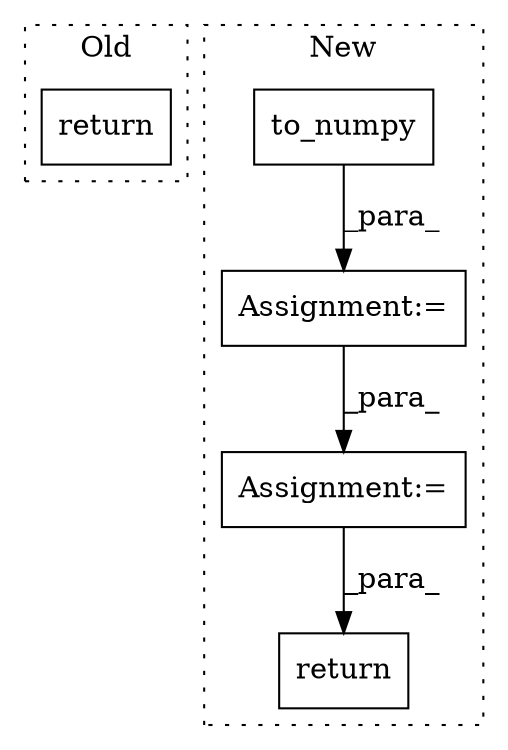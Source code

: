 digraph G {
subgraph cluster0 {
1 [label="return" a="41" s="4948" l="7" shape="box"];
label = "Old";
style="dotted";
}
subgraph cluster1 {
2 [label="to_numpy" a="32" s="5174" l="10" shape="box"];
3 [label="return" a="41" s="5383" l="7" shape="box"];
4 [label="Assignment:=" a="7" s="5158" l="1" shape="box"];
5 [label="Assignment:=" a="7" s="5220" l="1" shape="box"];
label = "New";
style="dotted";
}
2 -> 4 [label="_para_"];
4 -> 5 [label="_para_"];
5 -> 3 [label="_para_"];
}